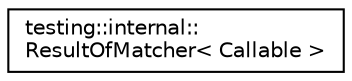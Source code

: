 digraph "Graphical Class Hierarchy"
{
  edge [fontname="Helvetica",fontsize="10",labelfontname="Helvetica",labelfontsize="10"];
  node [fontname="Helvetica",fontsize="10",shape=record];
  rankdir="LR";
  Node1 [label="testing::internal::\lResultOfMatcher\< Callable \>",height=0.2,width=0.4,color="black", fillcolor="white", style="filled",URL="$classtesting_1_1internal_1_1_result_of_matcher.html"];
}

